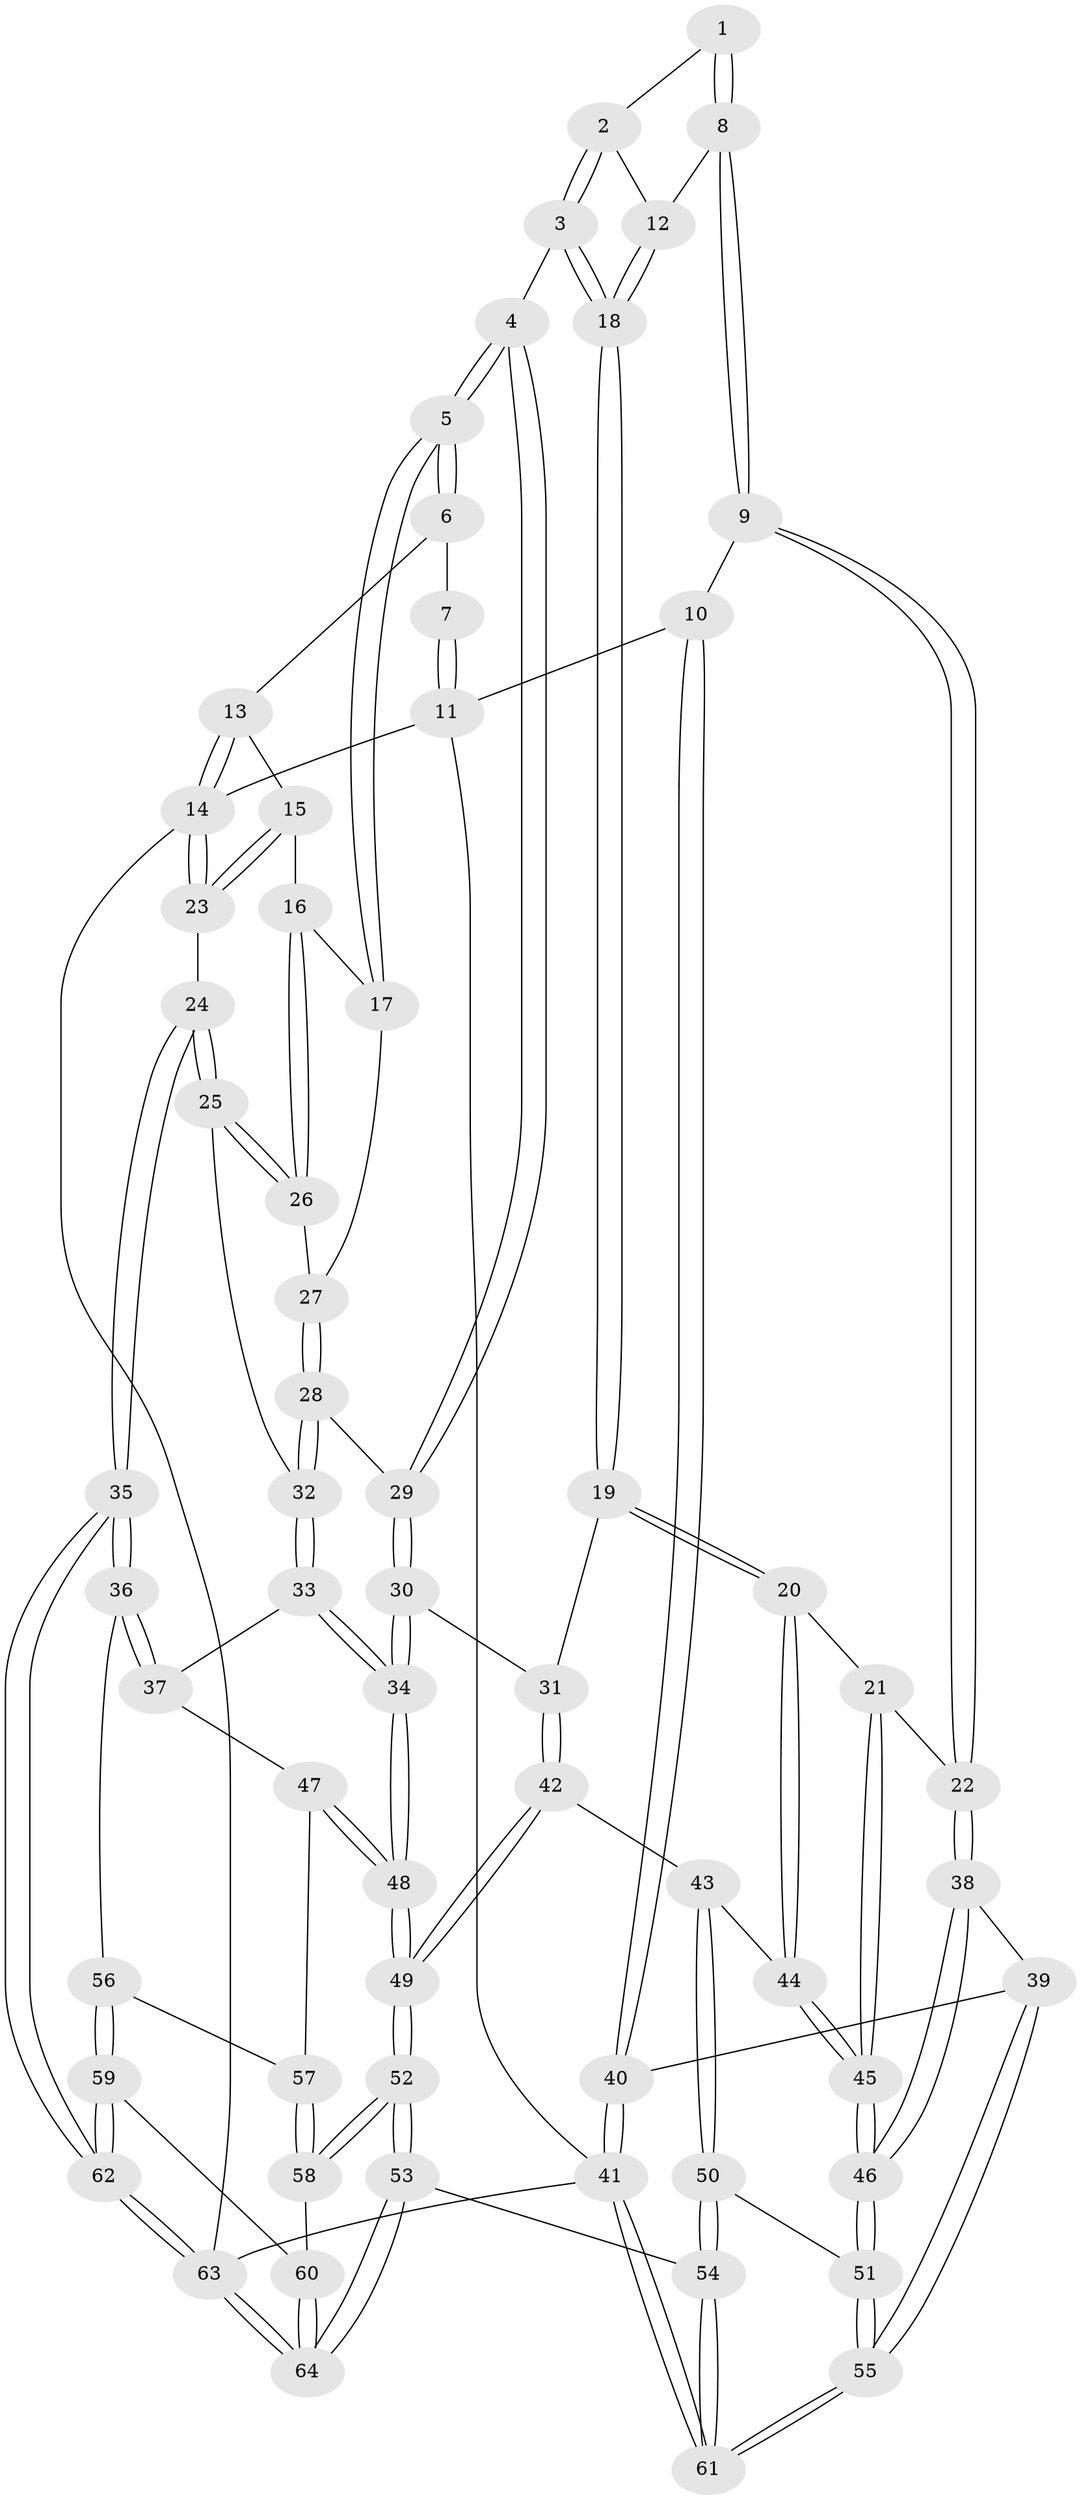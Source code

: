 // coarse degree distribution, {3: 0.4230769230769231, 4: 0.3076923076923077, 5: 0.11538461538461539, 2: 0.15384615384615385}
// Generated by graph-tools (version 1.1) at 2025/54/03/04/25 22:54:19]
// undirected, 64 vertices, 157 edges
graph export_dot {
  node [color=gray90,style=filled];
  1 [pos="+0.3755538175496547+0"];
  2 [pos="+0.42525127184393363+0.21090697099422406"];
  3 [pos="+0.5501808233108376+0.3207046741846453"];
  4 [pos="+0.621214761948389+0.2990035917096675"];
  5 [pos="+0.6703615753517251+0.226535758652555"];
  6 [pos="+0.7020984446916237+0"];
  7 [pos="+0.37526946597579103+0"];
  8 [pos="+0.3065877984652796+0.27143757474786673"];
  9 [pos="+0.20173616759591143+0.30390374751464116"];
  10 [pos="+0+0"];
  11 [pos="+0+0"];
  12 [pos="+0.32770134624227293+0.2747192120285222"];
  13 [pos="+0.7484496418208467+0"];
  14 [pos="+1+0"];
  15 [pos="+0.9537607098774769+0.26273998875939525"];
  16 [pos="+0.8874015596051337+0.3029609359626943"];
  17 [pos="+0.7827886596761534+0.28664104847538746"];
  18 [pos="+0.462365142708535+0.3968279348318509"];
  19 [pos="+0.4257952866198905+0.46900484097478784"];
  20 [pos="+0.39874323863311184+0.48159469244846137"];
  21 [pos="+0.3506997809986688+0.48900317872506005"];
  22 [pos="+0.22724988540908284+0.4325236472077747"];
  23 [pos="+1+0.2957486648421946"];
  24 [pos="+1+0.6007599362501042"];
  25 [pos="+0.8938746031674778+0.45000973534724426"];
  26 [pos="+0.8902937596362819+0.43831852657340065"];
  27 [pos="+0.8090383010063132+0.3686584788418909"];
  28 [pos="+0.7506424667586954+0.4525347877414788"];
  29 [pos="+0.6750958971022768+0.42107278825526817"];
  30 [pos="+0.6200427170744471+0.5759420331711199"];
  31 [pos="+0.4928958724422495+0.523900007750941"];
  32 [pos="+0.7818732392188406+0.47432112488544703"];
  33 [pos="+0.7772021948435421+0.5449704170168949"];
  34 [pos="+0.6355600613124973+0.6097821786729463"];
  35 [pos="+1+0.603178786920254"];
  36 [pos="+1+0.6125937498718922"];
  37 [pos="+0.8151511146119182+0.5880829656634106"];
  38 [pos="+0.011178954494008214+0.6106120890816494"];
  39 [pos="+0.00345993804763058+0.6107241317415921"];
  40 [pos="+0+0.6060715617216696"];
  41 [pos="+0+1"];
  42 [pos="+0.4801360640431723+0.70721635352024"];
  43 [pos="+0.47697438465760805+0.7071750931359736"];
  44 [pos="+0.42802926181860684+0.6925527234346083"];
  45 [pos="+0.2522475007979829+0.7310107855868747"];
  46 [pos="+0.24696962488018498+0.7354665149101058"];
  47 [pos="+0.7258350674575664+0.7222537235984481"];
  48 [pos="+0.6421497775417431+0.7037472682765266"];
  49 [pos="+0.5934260878216234+0.7441668391100595"];
  50 [pos="+0.3681240630975038+0.9046880191382982"];
  51 [pos="+0.25639785539607+0.7984082209378754"];
  52 [pos="+0.5390366580444983+1"];
  53 [pos="+0.5230146211468998+1"];
  54 [pos="+0.5011901355451669+1"];
  55 [pos="+0.12430171248954733+0.9356216586490945"];
  56 [pos="+0.7709771009515163+0.742582659598682"];
  57 [pos="+0.7490680033891972+0.7367419372700159"];
  58 [pos="+0.7345443535555289+0.8685147311304646"];
  59 [pos="+0.874402758334356+0.8799231349120993"];
  60 [pos="+0.8461191805128983+0.9053306141539649"];
  61 [pos="+0+1"];
  62 [pos="+1+0.8549747195242862"];
  63 [pos="+1+1"];
  64 [pos="+0.6964929890289372+1"];
  1 -- 2;
  1 -- 8;
  1 -- 8;
  2 -- 3;
  2 -- 3;
  2 -- 12;
  3 -- 4;
  3 -- 18;
  3 -- 18;
  4 -- 5;
  4 -- 5;
  4 -- 29;
  4 -- 29;
  5 -- 6;
  5 -- 6;
  5 -- 17;
  5 -- 17;
  6 -- 7;
  6 -- 13;
  7 -- 11;
  7 -- 11;
  8 -- 9;
  8 -- 9;
  8 -- 12;
  9 -- 10;
  9 -- 22;
  9 -- 22;
  10 -- 11;
  10 -- 40;
  10 -- 40;
  11 -- 14;
  11 -- 41;
  12 -- 18;
  12 -- 18;
  13 -- 14;
  13 -- 14;
  13 -- 15;
  14 -- 23;
  14 -- 23;
  14 -- 63;
  15 -- 16;
  15 -- 23;
  15 -- 23;
  16 -- 17;
  16 -- 26;
  16 -- 26;
  17 -- 27;
  18 -- 19;
  18 -- 19;
  19 -- 20;
  19 -- 20;
  19 -- 31;
  20 -- 21;
  20 -- 44;
  20 -- 44;
  21 -- 22;
  21 -- 45;
  21 -- 45;
  22 -- 38;
  22 -- 38;
  23 -- 24;
  24 -- 25;
  24 -- 25;
  24 -- 35;
  24 -- 35;
  25 -- 26;
  25 -- 26;
  25 -- 32;
  26 -- 27;
  27 -- 28;
  27 -- 28;
  28 -- 29;
  28 -- 32;
  28 -- 32;
  29 -- 30;
  29 -- 30;
  30 -- 31;
  30 -- 34;
  30 -- 34;
  31 -- 42;
  31 -- 42;
  32 -- 33;
  32 -- 33;
  33 -- 34;
  33 -- 34;
  33 -- 37;
  34 -- 48;
  34 -- 48;
  35 -- 36;
  35 -- 36;
  35 -- 62;
  35 -- 62;
  36 -- 37;
  36 -- 37;
  36 -- 56;
  37 -- 47;
  38 -- 39;
  38 -- 46;
  38 -- 46;
  39 -- 40;
  39 -- 55;
  39 -- 55;
  40 -- 41;
  40 -- 41;
  41 -- 61;
  41 -- 61;
  41 -- 63;
  42 -- 43;
  42 -- 49;
  42 -- 49;
  43 -- 44;
  43 -- 50;
  43 -- 50;
  44 -- 45;
  44 -- 45;
  45 -- 46;
  45 -- 46;
  46 -- 51;
  46 -- 51;
  47 -- 48;
  47 -- 48;
  47 -- 57;
  48 -- 49;
  48 -- 49;
  49 -- 52;
  49 -- 52;
  50 -- 51;
  50 -- 54;
  50 -- 54;
  51 -- 55;
  51 -- 55;
  52 -- 53;
  52 -- 53;
  52 -- 58;
  52 -- 58;
  53 -- 54;
  53 -- 64;
  53 -- 64;
  54 -- 61;
  54 -- 61;
  55 -- 61;
  55 -- 61;
  56 -- 57;
  56 -- 59;
  56 -- 59;
  57 -- 58;
  57 -- 58;
  58 -- 60;
  59 -- 60;
  59 -- 62;
  59 -- 62;
  60 -- 64;
  60 -- 64;
  62 -- 63;
  62 -- 63;
  63 -- 64;
  63 -- 64;
}
